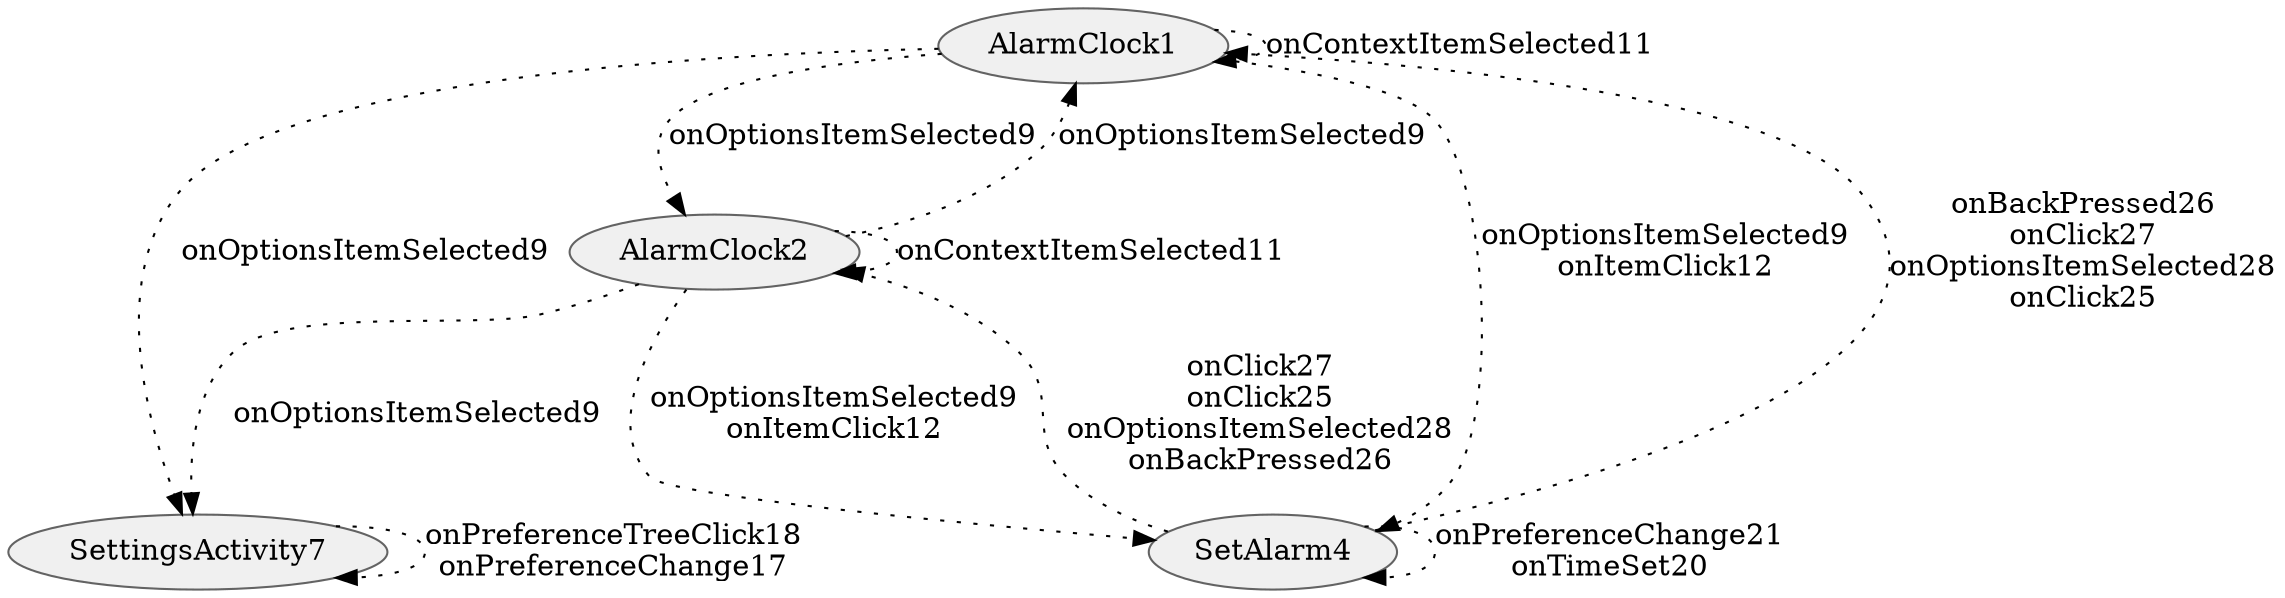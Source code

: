 digraph {
fontname="Helvetica";
node[style="filled,solid", colorscheme=greys3, fillcolor=1, color=3];
AlarmClock1;
AlarmClock2;
SettingsActivity7;
SetAlarm4;
AlarmClock1 -> AlarmClock1[label="onContextItemSelected11",style=dotted];
AlarmClock1 -> AlarmClock2[label="onOptionsItemSelected9",style=dotted];
AlarmClock1 -> SettingsActivity7[label="onOptionsItemSelected9",style=dotted];
AlarmClock1 -> SetAlarm4[label="onOptionsItemSelected9
onItemClick12",style=dotted];
AlarmClock2 -> AlarmClock1[label="onOptionsItemSelected9",style=dotted];
AlarmClock2 -> AlarmClock2[label="onContextItemSelected11",style=dotted];
AlarmClock2 -> SettingsActivity7[label="onOptionsItemSelected9",style=dotted];
AlarmClock2 -> SetAlarm4[label="onOptionsItemSelected9
onItemClick12",style=dotted];
SettingsActivity7 -> SettingsActivity7[label="onPreferenceTreeClick18
onPreferenceChange17",style=dotted];
SetAlarm4 -> AlarmClock1[label="onBackPressed26
onClick27
onOptionsItemSelected28
onClick25",style=dotted];
SetAlarm4 -> AlarmClock2[label="onClick27
onClick25
onOptionsItemSelected28
onBackPressed26",style=dotted];
SetAlarm4 -> SetAlarm4[label="onPreferenceChange21
onTimeSet20",style=dotted];
}